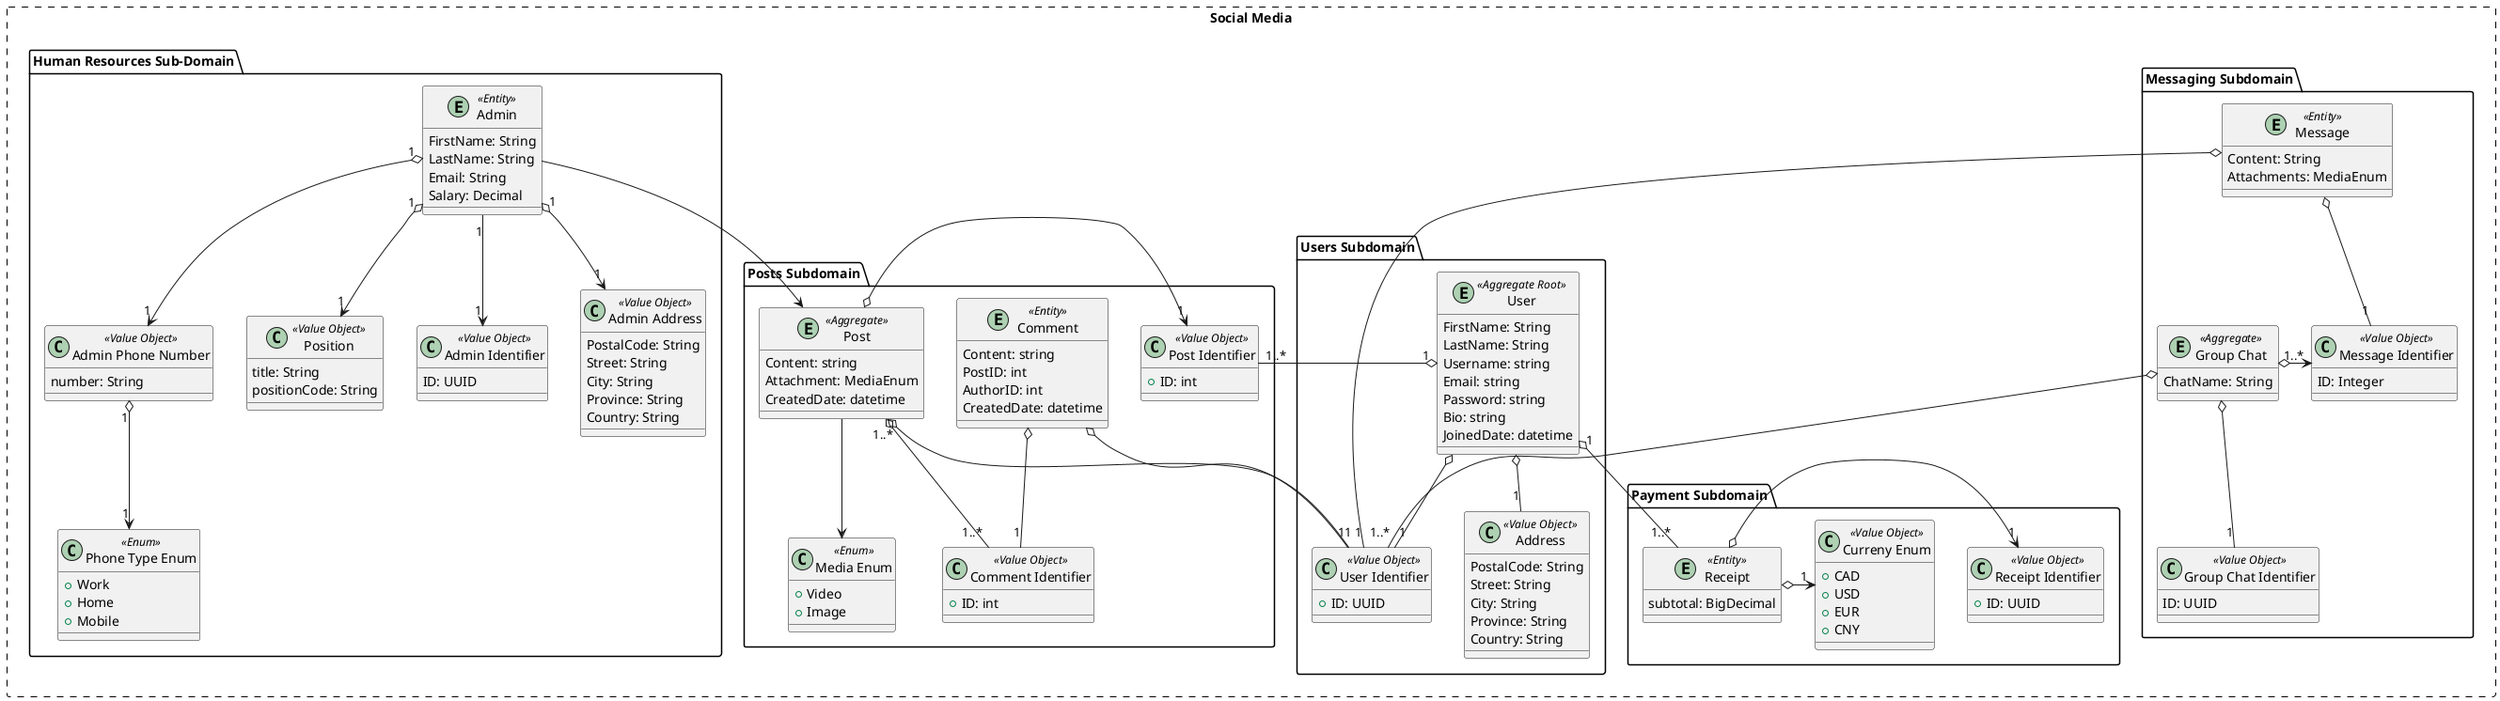 @startuml
top to bottom direction

!pragma useVerticalIf on
skinparam rectangle {
    BorderColor Black
}

rectangle "Social Media" as BoundedContextCarDealership #line.dashed {
    package "Users Subdomain" {
        entity "User" as user <<Aggregate Root>> {
            FirstName: String
            LastName: String
            Username: string
            Email: string
            Password: string
            Bio: string
            JoinedDate: datetime
        }

        class "User Identifier" as useridentifier <<Value Object>> {
            +ID: UUID
        }

        class "Address" as address <<Value Object>> {
            PostalCode: String
            Street: String
            City: String
            Province: String
            Country: String
        }

        user  o--"1" useridentifier
        user  o--"1" address
    }

    package "Posts Subdomain" {
        entity "Post" as post <<Aggregate>> {
            Content: string
            Attachment: MediaEnum
            CreatedDate: datetime
        }

        class "Post Identifier" as postidentifier <<Value Object>> {
            +ID: int
        }

        class "Media Enum" as mediaenum <<Enum>> {
            + Video
            + Image
        }

        entity "Comment" as comment <<Entity>> {
            Content: string
            PostID: int
            AuthorID: int
            CreatedDate: datetime
        }

        class "Comment Identifier" as commentidentifier <<Value Object>> {
            +ID: int
        }

        post o->"1" postidentifier
        post --> mediaenum

        comment o--"1" commentidentifier

        post o--"1..*" commentidentifier
    }

    package "Payment Subdomain" {
        entity "Receipt" as receipt <<Entity>> {
            subtotal: BigDecimal
        }

        class "Receipt Identifier" as receipt_id <<Value Object>> {
            +ID: UUID
        }

        class "Curreny Enum" as currencyenum <<Value Object>> {
            + CAD
            + USD
            + EUR
            + CNY
        }

        receipt  o->"1" receipt_id
        receipt o->"1" currencyenum
    }

    package "Messaging Subdomain" {
        entity "Group Chat" as groupchat <<Aggregate>> {
            ChatName: String
        }

        class "Group Chat Identifier" as groupchatid <<Value Object>> {
            ID: UUID
        }

        entity "Message" as message <<Entity>> {
            Content: String
            Attachments: MediaEnum
        }

        class "Message Identifier" as messageid <<Value Object>> {
            ID: Integer
        }

        groupchat o--"1" groupchatid
        message o--"1" messageid
        message o--"1" useridentifier
        groupchat o->"1..*" messageid
        groupchat o--"1..*" useridentifier
    }

    package "Human Resources Sub-Domain" {
        entity "Admin" as admin <<Entity>> {
            FirstName: String
            LastName: String
            Email: String
            Salary: Decimal
        }

        class "Admin Identifier" as adminidentifier <<Value Object>> {
            ID: UUID
        }

        class "Admin Address" as adminaddress <<Value Object>> {
            PostalCode: String
            Street: String
            City: String
            Province: String
            Country: String
        }

        class "Admin Phone Number" as adminphonenumber <<Value Object>> {
            number: String
        }

        class "Phone Type Enum" as phonetypenum <<Enum>> {
            + Work
            + Home
            + Mobile
        }

        class "Position" as position <<Value Object>> {
            title: String
            positionCode: String
        }

        admin "1" --> "1" adminidentifier
        admin "1" o--> "1" position
        admin "1" o--> "1" adminphonenumber
        admin "1" o--> "1" adminaddress
        adminphonenumber "1" o--> "1" phonetypenum
    }

    user "1" o-- "1..*" postidentifier
    user "1" o-- "1..*" receipt

    post "1..*" o-- "1" useridentifier

    comment o--"1" useridentifier
    admin --> post
}

@enduml